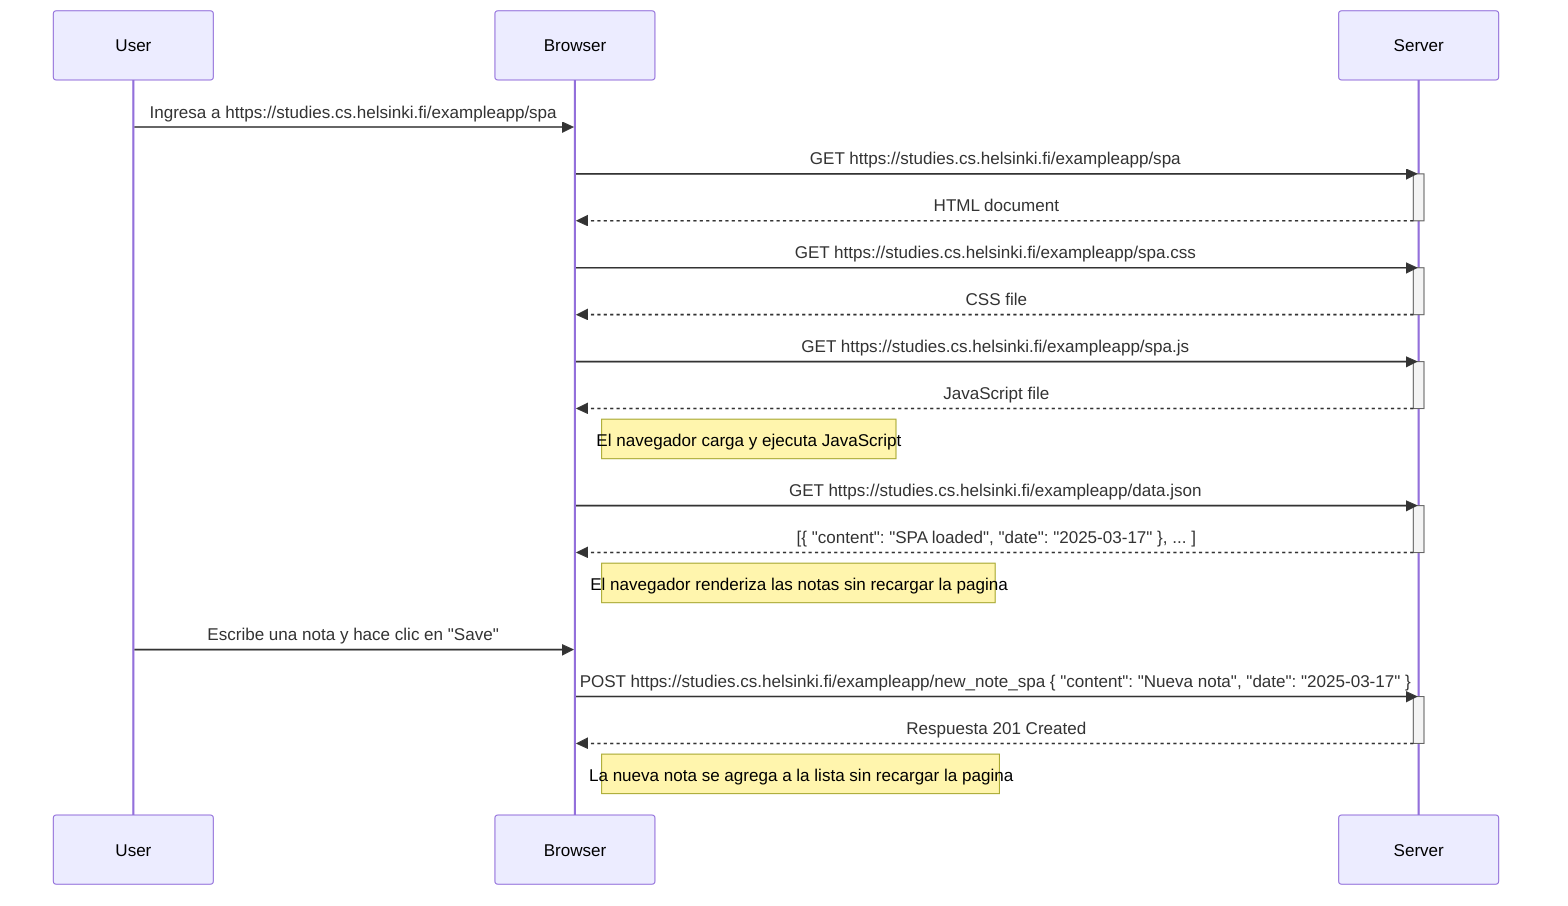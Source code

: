 sequenceDiagram
    participant User
    participant Browser
    participant Server

    User->>Browser: Ingresa a https://studies.cs.helsinki.fi/exampleapp/spa
    Browser->>Server: GET https://studies.cs.helsinki.fi/exampleapp/spa
    activate Server
    Server-->>Browser: HTML document
    deactivate Server

    Browser->>Server: GET https://studies.cs.helsinki.fi/exampleapp/spa.css
    activate Server
    Server-->>Browser: CSS file
    deactivate Server

    Browser->>Server: GET https://studies.cs.helsinki.fi/exampleapp/spa.js
    activate Server
    Server-->>Browser: JavaScript file
    deactivate Server

    Note right of Browser: El navegador carga y ejecuta JavaScript

    Browser->>Server: GET https://studies.cs.helsinki.fi/exampleapp/data.json
    activate Server
    Server-->>Browser: [{ "content": "SPA loaded", "date": "2025-03-17" }, ... ]
    deactivate Server

    Note right of Browser: El navegador renderiza las notas sin recargar la pagina

    User->>Browser: Escribe una nota y hace clic en "Save"
    Browser->>Server: POST https://studies.cs.helsinki.fi/exampleapp/new_note_spa { "content": "Nueva nota", "date": "2025-03-17" }
    activate Server
    Server-->>Browser: Respuesta 201 Created
    deactivate Server

    Note right of Browser: La nueva nota se agrega a la lista sin recargar la pagina
    
    %%AUTHOR: Jaissel Perez